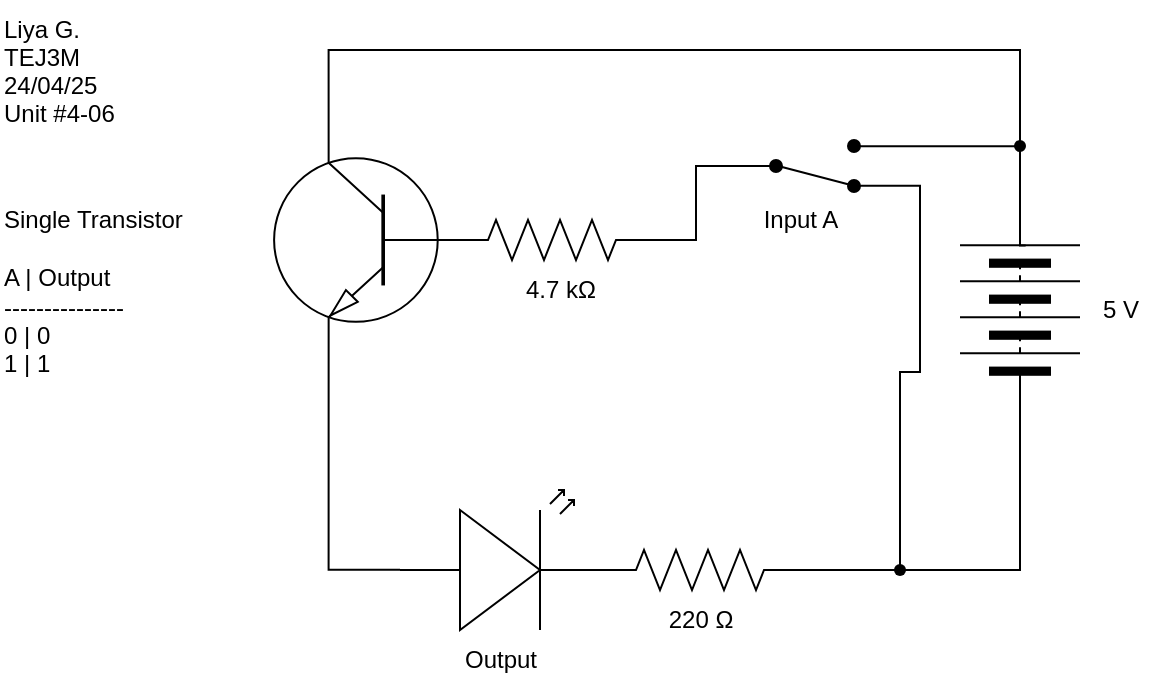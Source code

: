 <mxfile>
    <diagram id="6xEkyBHxT9d5LYc6YjyC" name="Page-1">
        <mxGraphModel dx="636" dy="586" grid="1" gridSize="10" guides="1" tooltips="1" connect="1" arrows="1" fold="1" page="1" pageScale="1" pageWidth="827" pageHeight="1169" math="0" shadow="0">
            <root>
                <mxCell id="0"/>
                <mxCell id="1" parent="0"/>
                <mxCell id="2" value="Liya G.&#xa;TEJ3M&#xa;24/04/25&#xa;Unit #4-06" style="text;align=left;verticalAlign=middle;resizable=0;points=[];autosize=1;strokeColor=none;fillColor=none;" parent="1" vertex="1">
                    <mxGeometry x="100" y="135" width="80" height="70" as="geometry"/>
                </mxCell>
                <mxCell id="3" value="&lt;div&gt;&lt;font&gt;&lt;span style=&quot;font-size: 12px;&quot;&gt;Single Transistor&amp;nbsp;&lt;/span&gt;&lt;/font&gt;&lt;/div&gt;&lt;div&gt;&lt;font&gt;&lt;span style=&quot;font-size: 12px;&quot;&gt;&lt;br&gt;&lt;/span&gt;&lt;/font&gt;&lt;/div&gt;&lt;div&gt;&lt;font&gt;&lt;span style=&quot;font-size: 12px;&quot;&gt;A | Output&lt;/span&gt;&lt;/font&gt;&lt;/div&gt;&lt;div&gt;&lt;font&gt;&lt;span style=&quot;font-size: 12px;&quot;&gt;---------------&lt;/span&gt;&lt;/font&gt;&lt;/div&gt;&lt;div&gt;&lt;font&gt;&lt;span style=&quot;font-size: 12px;&quot;&gt;0 | 0&lt;/span&gt;&lt;/font&gt;&lt;/div&gt;&lt;div&gt;&lt;font&gt;&lt;span style=&quot;font-size: 12px;&quot;&gt;1 | 1&lt;/span&gt;&lt;/font&gt;&lt;/div&gt;" style="text;html=1;align=left;verticalAlign=middle;resizable=0;points=[];autosize=1;strokeColor=none;fillColor=none;" parent="1" vertex="1">
                    <mxGeometry x="100" y="231" width="120" height="100" as="geometry"/>
                </mxCell>
                <mxCell id="19" style="edgeStyle=orthogonalEdgeStyle;html=1;entryX=1;entryY=0.12;entryDx=0;entryDy=0;rounded=0;curved=0;endArrow=none;endFill=0;" parent="1" source="4" target="12" edge="1">
                    <mxGeometry relative="1" as="geometry">
                        <Array as="points">
                            <mxPoint x="610" y="208"/>
                        </Array>
                    </mxGeometry>
                </mxCell>
                <mxCell id="4" value="" style="pointerEvents=1;verticalLabelPosition=bottom;shadow=0;dashed=0;align=center;html=1;verticalAlign=top;shape=mxgraph.electrical.miscellaneous.batteryStack;rotation=-90;" parent="1" vertex="1">
                    <mxGeometry x="560" y="260" width="100" height="60" as="geometry"/>
                </mxCell>
                <mxCell id="5" value="" style="verticalLabelPosition=bottom;shadow=0;dashed=0;align=center;html=1;verticalAlign=top;shape=mxgraph.electrical.opto_electronics.led_2;pointerEvents=1;rotation=-180;flipH=1;flipV=1;" parent="1" vertex="1">
                    <mxGeometry x="300" y="380" width="100" height="70" as="geometry"/>
                </mxCell>
                <mxCell id="15" style="edgeStyle=orthogonalEdgeStyle;html=1;entryX=0;entryY=0.5;entryDx=0;entryDy=0;rounded=0;endArrow=none;endFill=0;" parent="1" source="25" target="4" edge="1">
                    <mxGeometry relative="1" as="geometry"/>
                </mxCell>
                <mxCell id="6" value="" style="pointerEvents=1;verticalLabelPosition=bottom;shadow=0;dashed=0;align=center;html=1;verticalAlign=top;shape=mxgraph.electrical.resistors.resistor_2;rotation=0;flipV=0;flipH=0;" parent="1" vertex="1">
                    <mxGeometry x="400" y="410" width="100" height="20" as="geometry"/>
                </mxCell>
                <mxCell id="8" value="" style="verticalLabelPosition=bottom;shadow=0;dashed=0;align=center;html=1;verticalAlign=top;shape=mxgraph.electrical.transistors.npn_transistor_1;flipV=0;flipH=1;" parent="1" vertex="1">
                    <mxGeometry x="235" y="205" width="95" height="100" as="geometry"/>
                </mxCell>
                <mxCell id="13" style="edgeStyle=orthogonalEdgeStyle;html=1;entryX=0;entryY=0.5;entryDx=0;entryDy=0;endArrow=none;endFill=0;rounded=0;" parent="1" source="9" target="12" edge="1">
                    <mxGeometry relative="1" as="geometry"/>
                </mxCell>
                <mxCell id="9" value="" style="pointerEvents=1;verticalLabelPosition=bottom;shadow=0;dashed=0;align=center;html=1;verticalAlign=top;shape=mxgraph.electrical.resistors.resistor_2;rotation=0;flipV=0;flipH=0;" parent="1" vertex="1">
                    <mxGeometry x="326" y="245" width="100" height="20" as="geometry"/>
                </mxCell>
                <mxCell id="10" value="220&amp;nbsp;Ω" style="text;html=1;align=center;verticalAlign=middle;resizable=0;points=[];autosize=1;strokeColor=none;fillColor=none;" parent="1" vertex="1">
                    <mxGeometry x="420" y="430" width="60" height="30" as="geometry"/>
                </mxCell>
                <mxCell id="11" value="4.7 kΩ" style="text;html=1;align=center;verticalAlign=middle;resizable=0;points=[];autosize=1;strokeColor=none;fillColor=none;" parent="1" vertex="1">
                    <mxGeometry x="350" y="265" width="60" height="30" as="geometry"/>
                </mxCell>
                <mxCell id="18" style="edgeStyle=orthogonalEdgeStyle;html=1;endArrow=none;endFill=0;exitDx=0;exitDy=0;rounded=0;" parent="1" source="25" edge="1">
                    <mxGeometry relative="1" as="geometry">
                        <mxPoint x="545" y="420" as="targetPoint"/>
                        <mxPoint x="560" y="230" as="sourcePoint"/>
                    </mxGeometry>
                </mxCell>
                <mxCell id="12" value="" style="html=1;shape=mxgraph.electrical.electro-mechanical.twoWaySwitch;aspect=fixed;elSwitchState=2;flipH=0;flipV=1;fillColor=#000000;" parent="1" vertex="1">
                    <mxGeometry x="470" y="205" width="75" height="26" as="geometry"/>
                </mxCell>
                <mxCell id="14" value="Input A" style="text;html=1;align=center;verticalAlign=middle;resizable=0;points=[];autosize=1;strokeColor=none;fillColor=none;" parent="1" vertex="1">
                    <mxGeometry x="470" y="230" width="60" height="30" as="geometry"/>
                </mxCell>
                <mxCell id="17" style="edgeStyle=orthogonalEdgeStyle;html=1;entryX=0.7;entryY=1;entryDx=0;entryDy=0;entryPerimeter=0;endArrow=none;endFill=0;rounded=0;curved=0;exitX=0;exitY=0.57;exitDx=0;exitDy=0;exitPerimeter=0;" parent="1" source="5" target="8" edge="1">
                    <mxGeometry relative="1" as="geometry">
                        <Array as="points">
                            <mxPoint x="264" y="420"/>
                        </Array>
                    </mxGeometry>
                </mxCell>
                <mxCell id="20" value="Output" style="text;html=1;align=center;verticalAlign=middle;resizable=0;points=[];autosize=1;strokeColor=none;fillColor=none;" parent="1" vertex="1">
                    <mxGeometry x="320" y="450" width="60" height="30" as="geometry"/>
                </mxCell>
                <mxCell id="21" style="edgeStyle=orthogonalEdgeStyle;html=1;entryX=0.7;entryY=0;entryDx=0;entryDy=0;entryPerimeter=0;rounded=0;endArrow=none;endFill=0;exitX=0.822;exitY=0.547;exitDx=0;exitDy=0;exitPerimeter=0;" parent="1" source="4" target="8" edge="1">
                    <mxGeometry relative="1" as="geometry">
                        <Array as="points">
                            <mxPoint x="610" y="258"/>
                            <mxPoint x="610" y="160"/>
                            <mxPoint x="264" y="160"/>
                        </Array>
                    </mxGeometry>
                </mxCell>
                <mxCell id="22" value="" style="shape=waypoint;sketch=0;size=6;pointerEvents=1;points=[];fillColor=none;resizable=0;rotatable=0;perimeter=centerPerimeter;snapToPoint=1;" parent="1" vertex="1">
                    <mxGeometry x="600" y="198" width="20" height="20" as="geometry"/>
                </mxCell>
                <mxCell id="23" value="5 V" style="text;html=1;align=center;verticalAlign=middle;resizable=0;points=[];autosize=1;strokeColor=none;fillColor=none;" parent="1" vertex="1">
                    <mxGeometry x="640" y="275" width="40" height="30" as="geometry"/>
                </mxCell>
                <mxCell id="26" value="" style="edgeStyle=orthogonalEdgeStyle;html=1;entryDx=0;entryDy=0;rounded=0;endArrow=none;endFill=0;" edge="1" parent="1" source="6" target="25">
                    <mxGeometry relative="1" as="geometry">
                        <mxPoint x="500" y="420" as="sourcePoint"/>
                        <mxPoint x="610" y="340" as="targetPoint"/>
                    </mxGeometry>
                </mxCell>
                <mxCell id="28" value="" style="edgeStyle=orthogonalEdgeStyle;html=1;endArrow=none;endFill=0;exitX=1;exitY=0.88;exitDx=0;exitDy=0;rounded=0;" edge="1" parent="1" source="12" target="25">
                    <mxGeometry relative="1" as="geometry">
                        <mxPoint x="545" y="420" as="targetPoint"/>
                        <mxPoint x="545" y="228" as="sourcePoint"/>
                        <Array as="points">
                            <mxPoint x="560" y="228"/>
                            <mxPoint x="560" y="321"/>
                            <mxPoint x="550" y="321"/>
                        </Array>
                    </mxGeometry>
                </mxCell>
                <mxCell id="25" value="" style="shape=waypoint;sketch=0;size=6;pointerEvents=1;points=[];fillColor=none;resizable=0;rotatable=0;perimeter=centerPerimeter;snapToPoint=1;" vertex="1" parent="1">
                    <mxGeometry x="540" y="410" width="20" height="20" as="geometry"/>
                </mxCell>
            </root>
        </mxGraphModel>
    </diagram>
</mxfile>